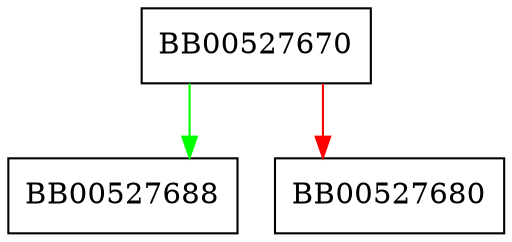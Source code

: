 digraph bn_print {
  node [shape="box"];
  graph [splines=ortho];
  BB00527670 -> BB00527688 [color="green"];
  BB00527670 -> BB00527680 [color="red"];
}